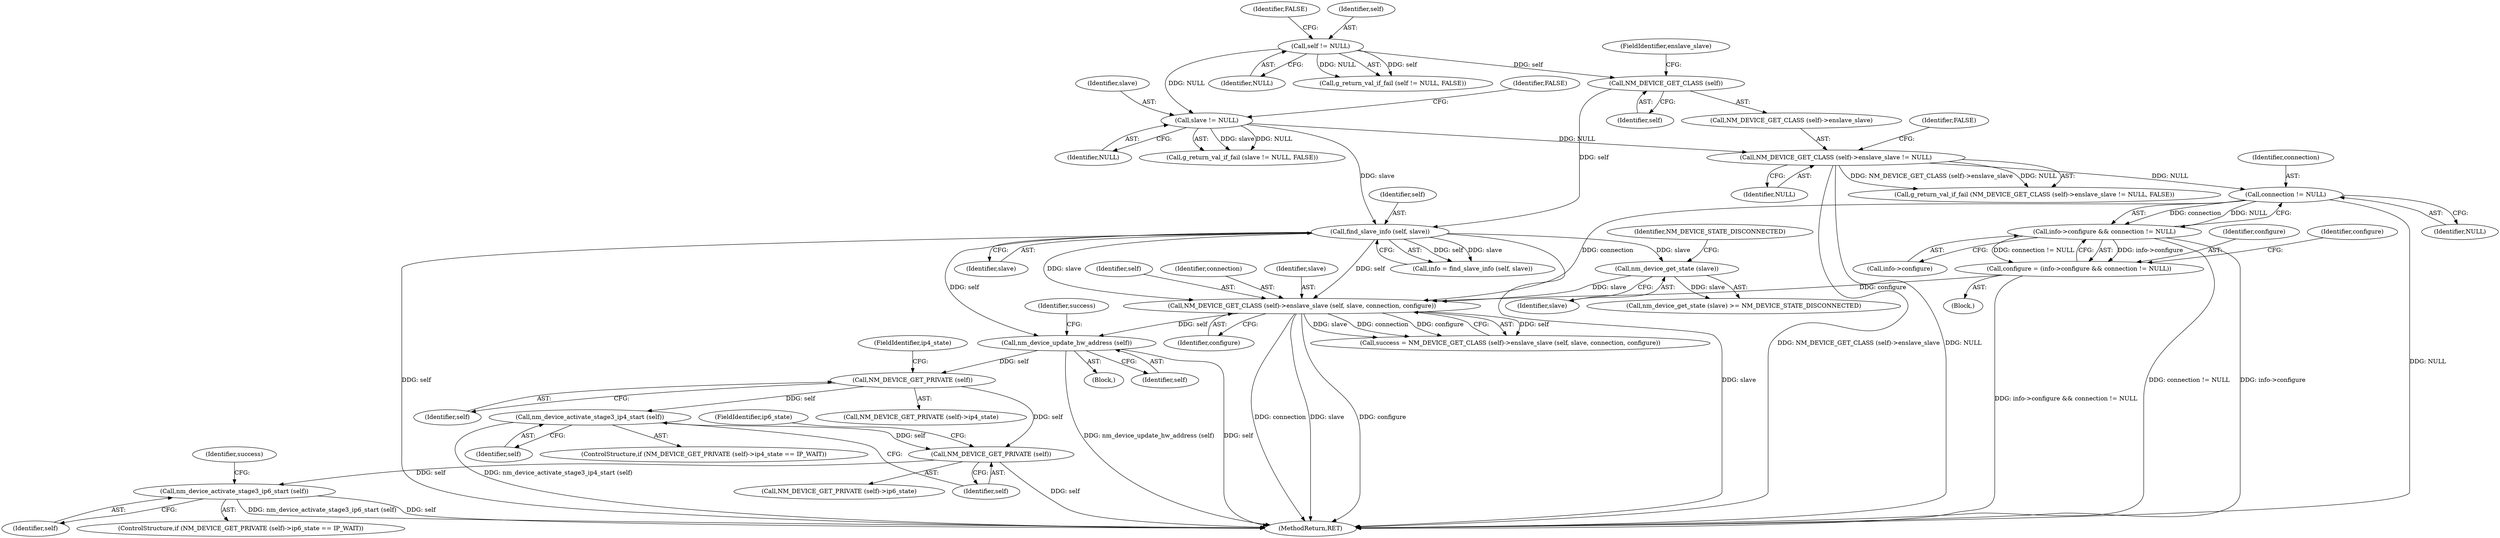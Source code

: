 digraph "0_NetworkManager_d5fc88e573fa58b93034b04d35a2454f5d28cad9@API" {
"1001037" [label="(Call,nm_device_update_hw_address (self))"];
"1000986" [label="(Call,find_slave_info (self, slave))"];
"1000979" [label="(Call,NM_DEVICE_GET_CLASS (self))"];
"1000967" [label="(Call,self != NULL)"];
"1000972" [label="(Call,slave != NULL)"];
"1001022" [label="(Call,NM_DEVICE_GET_CLASS (self)->enslave_slave (self, slave, connection, configure))"];
"1001016" [label="(Call,nm_device_get_state (slave))"];
"1001009" [label="(Call,connection != NULL)"];
"1000977" [label="(Call,NM_DEVICE_GET_CLASS (self)->enslave_slave != NULL)"];
"1001003" [label="(Call,configure = (info->configure && connection != NULL))"];
"1001005" [label="(Call,info->configure && connection != NULL)"];
"1001045" [label="(Call,NM_DEVICE_GET_PRIVATE (self))"];
"1001049" [label="(Call,nm_device_activate_stage3_ip4_start (self))"];
"1001054" [label="(Call,NM_DEVICE_GET_PRIVATE (self))"];
"1001058" [label="(Call,nm_device_activate_stage3_ip6_start (self))"];
"1001002" [label="(Block,)"];
"1001003" [label="(Call,configure = (info->configure && connection != NULL))"];
"1001005" [label="(Call,info->configure && connection != NULL)"];
"1000969" [label="(Identifier,NULL)"];
"1000973" [label="(Identifier,slave)"];
"1001010" [label="(Identifier,connection)"];
"1001004" [label="(Identifier,configure)"];
"1001045" [label="(Call,NM_DEVICE_GET_PRIVATE (self))"];
"1000970" [label="(Identifier,FALSE)"];
"1001047" [label="(FieldIdentifier,ip4_state)"];
"1001017" [label="(Identifier,slave)"];
"1000966" [label="(Call,g_return_val_if_fail (self != NULL, FALSE))"];
"1001051" [label="(ControlStructure,if (NM_DEVICE_GET_PRIVATE (self)->ip6_state == IP_WAIT))"];
"1001009" [label="(Call,connection != NULL)"];
"1000982" [label="(Identifier,NULL)"];
"1000980" [label="(Identifier,self)"];
"1001040" [label="(Identifier,success)"];
"1001013" [label="(Identifier,configure)"];
"1001020" [label="(Call,success = NM_DEVICE_GET_CLASS (self)->enslave_slave (self, slave, connection, configure))"];
"1001049" [label="(Call,nm_device_activate_stage3_ip4_start (self))"];
"1001026" [label="(Identifier,configure)"];
"1001054" [label="(Call,NM_DEVICE_GET_PRIVATE (self))"];
"1001015" [label="(Call,nm_device_get_state (slave) >= NM_DEVICE_STATE_DISCONNECTED)"];
"1001056" [label="(FieldIdentifier,ip6_state)"];
"1000967" [label="(Call,self != NULL)"];
"1001061" [label="(Identifier,success)"];
"1001023" [label="(Identifier,self)"];
"1000968" [label="(Identifier,self)"];
"1000987" [label="(Identifier,self)"];
"1000971" [label="(Call,g_return_val_if_fail (slave != NULL, FALSE))"];
"1001018" [label="(Identifier,NM_DEVICE_STATE_DISCONNECTED)"];
"1000976" [label="(Call,g_return_val_if_fail (NM_DEVICE_GET_CLASS (self)->enslave_slave != NULL, FALSE))"];
"1000986" [label="(Call,find_slave_info (self, slave))"];
"1001022" [label="(Call,NM_DEVICE_GET_CLASS (self)->enslave_slave (self, slave, connection, configure))"];
"1001053" [label="(Call,NM_DEVICE_GET_PRIVATE (self)->ip6_state)"];
"1001058" [label="(Call,nm_device_activate_stage3_ip6_start (self))"];
"1001011" [label="(Identifier,NULL)"];
"1001037" [label="(Call,nm_device_update_hw_address (self))"];
"1001016" [label="(Call,nm_device_get_state (slave))"];
"1000988" [label="(Identifier,slave)"];
"1001006" [label="(Call,info->configure)"];
"1000979" [label="(Call,NM_DEVICE_GET_CLASS (self))"];
"1000984" [label="(Call,info = find_slave_info (self, slave))"];
"1001050" [label="(Identifier,self)"];
"1001038" [label="(Identifier,self)"];
"1000978" [label="(Call,NM_DEVICE_GET_CLASS (self)->enslave_slave)"];
"1001046" [label="(Identifier,self)"];
"1001025" [label="(Identifier,connection)"];
"1000983" [label="(Identifier,FALSE)"];
"1000981" [label="(FieldIdentifier,enslave_slave)"];
"1007368" [label="(MethodReturn,RET)"];
"1001055" [label="(Identifier,self)"];
"1001044" [label="(Call,NM_DEVICE_GET_PRIVATE (self)->ip4_state)"];
"1000959" [label="(Block,)"];
"1001024" [label="(Identifier,slave)"];
"1001042" [label="(ControlStructure,if (NM_DEVICE_GET_PRIVATE (self)->ip4_state == IP_WAIT))"];
"1000975" [label="(Identifier,FALSE)"];
"1000974" [label="(Identifier,NULL)"];
"1000977" [label="(Call,NM_DEVICE_GET_CLASS (self)->enslave_slave != NULL)"];
"1000972" [label="(Call,slave != NULL)"];
"1001059" [label="(Identifier,self)"];
"1001037" -> "1000959"  [label="AST: "];
"1001037" -> "1001038"  [label="CFG: "];
"1001038" -> "1001037"  [label="AST: "];
"1001040" -> "1001037"  [label="CFG: "];
"1001037" -> "1007368"  [label="DDG: self"];
"1001037" -> "1007368"  [label="DDG: nm_device_update_hw_address (self)"];
"1000986" -> "1001037"  [label="DDG: self"];
"1001022" -> "1001037"  [label="DDG: self"];
"1001037" -> "1001045"  [label="DDG: self"];
"1000986" -> "1000984"  [label="AST: "];
"1000986" -> "1000988"  [label="CFG: "];
"1000987" -> "1000986"  [label="AST: "];
"1000988" -> "1000986"  [label="AST: "];
"1000984" -> "1000986"  [label="CFG: "];
"1000986" -> "1007368"  [label="DDG: slave"];
"1000986" -> "1007368"  [label="DDG: self"];
"1000986" -> "1000984"  [label="DDG: self"];
"1000986" -> "1000984"  [label="DDG: slave"];
"1000979" -> "1000986"  [label="DDG: self"];
"1000972" -> "1000986"  [label="DDG: slave"];
"1000986" -> "1001016"  [label="DDG: slave"];
"1000986" -> "1001022"  [label="DDG: self"];
"1000986" -> "1001022"  [label="DDG: slave"];
"1000979" -> "1000978"  [label="AST: "];
"1000979" -> "1000980"  [label="CFG: "];
"1000980" -> "1000979"  [label="AST: "];
"1000981" -> "1000979"  [label="CFG: "];
"1000967" -> "1000979"  [label="DDG: self"];
"1000967" -> "1000966"  [label="AST: "];
"1000967" -> "1000969"  [label="CFG: "];
"1000968" -> "1000967"  [label="AST: "];
"1000969" -> "1000967"  [label="AST: "];
"1000970" -> "1000967"  [label="CFG: "];
"1000967" -> "1000966"  [label="DDG: self"];
"1000967" -> "1000966"  [label="DDG: NULL"];
"1000967" -> "1000972"  [label="DDG: NULL"];
"1000972" -> "1000971"  [label="AST: "];
"1000972" -> "1000974"  [label="CFG: "];
"1000973" -> "1000972"  [label="AST: "];
"1000974" -> "1000972"  [label="AST: "];
"1000975" -> "1000972"  [label="CFG: "];
"1000972" -> "1000971"  [label="DDG: slave"];
"1000972" -> "1000971"  [label="DDG: NULL"];
"1000972" -> "1000977"  [label="DDG: NULL"];
"1001022" -> "1001020"  [label="AST: "];
"1001022" -> "1001026"  [label="CFG: "];
"1001023" -> "1001022"  [label="AST: "];
"1001024" -> "1001022"  [label="AST: "];
"1001025" -> "1001022"  [label="AST: "];
"1001026" -> "1001022"  [label="AST: "];
"1001020" -> "1001022"  [label="CFG: "];
"1001022" -> "1007368"  [label="DDG: slave"];
"1001022" -> "1007368"  [label="DDG: configure"];
"1001022" -> "1007368"  [label="DDG: connection"];
"1001022" -> "1001020"  [label="DDG: self"];
"1001022" -> "1001020"  [label="DDG: slave"];
"1001022" -> "1001020"  [label="DDG: connection"];
"1001022" -> "1001020"  [label="DDG: configure"];
"1001016" -> "1001022"  [label="DDG: slave"];
"1001009" -> "1001022"  [label="DDG: connection"];
"1001003" -> "1001022"  [label="DDG: configure"];
"1001016" -> "1001015"  [label="AST: "];
"1001016" -> "1001017"  [label="CFG: "];
"1001017" -> "1001016"  [label="AST: "];
"1001018" -> "1001016"  [label="CFG: "];
"1001016" -> "1001015"  [label="DDG: slave"];
"1001009" -> "1001005"  [label="AST: "];
"1001009" -> "1001011"  [label="CFG: "];
"1001010" -> "1001009"  [label="AST: "];
"1001011" -> "1001009"  [label="AST: "];
"1001005" -> "1001009"  [label="CFG: "];
"1001009" -> "1007368"  [label="DDG: NULL"];
"1001009" -> "1001005"  [label="DDG: connection"];
"1001009" -> "1001005"  [label="DDG: NULL"];
"1000977" -> "1001009"  [label="DDG: NULL"];
"1000977" -> "1000976"  [label="AST: "];
"1000977" -> "1000982"  [label="CFG: "];
"1000978" -> "1000977"  [label="AST: "];
"1000982" -> "1000977"  [label="AST: "];
"1000983" -> "1000977"  [label="CFG: "];
"1000977" -> "1007368"  [label="DDG: NULL"];
"1000977" -> "1007368"  [label="DDG: NM_DEVICE_GET_CLASS (self)->enslave_slave"];
"1000977" -> "1000976"  [label="DDG: NM_DEVICE_GET_CLASS (self)->enslave_slave"];
"1000977" -> "1000976"  [label="DDG: NULL"];
"1001003" -> "1001002"  [label="AST: "];
"1001003" -> "1001005"  [label="CFG: "];
"1001004" -> "1001003"  [label="AST: "];
"1001005" -> "1001003"  [label="AST: "];
"1001013" -> "1001003"  [label="CFG: "];
"1001003" -> "1007368"  [label="DDG: info->configure && connection != NULL"];
"1001005" -> "1001003"  [label="DDG: info->configure"];
"1001005" -> "1001003"  [label="DDG: connection != NULL"];
"1001005" -> "1001006"  [label="CFG: "];
"1001006" -> "1001005"  [label="AST: "];
"1001005" -> "1007368"  [label="DDG: connection != NULL"];
"1001005" -> "1007368"  [label="DDG: info->configure"];
"1001045" -> "1001044"  [label="AST: "];
"1001045" -> "1001046"  [label="CFG: "];
"1001046" -> "1001045"  [label="AST: "];
"1001047" -> "1001045"  [label="CFG: "];
"1001045" -> "1001049"  [label="DDG: self"];
"1001045" -> "1001054"  [label="DDG: self"];
"1001049" -> "1001042"  [label="AST: "];
"1001049" -> "1001050"  [label="CFG: "];
"1001050" -> "1001049"  [label="AST: "];
"1001055" -> "1001049"  [label="CFG: "];
"1001049" -> "1007368"  [label="DDG: nm_device_activate_stage3_ip4_start (self)"];
"1001049" -> "1001054"  [label="DDG: self"];
"1001054" -> "1001053"  [label="AST: "];
"1001054" -> "1001055"  [label="CFG: "];
"1001055" -> "1001054"  [label="AST: "];
"1001056" -> "1001054"  [label="CFG: "];
"1001054" -> "1007368"  [label="DDG: self"];
"1001054" -> "1001058"  [label="DDG: self"];
"1001058" -> "1001051"  [label="AST: "];
"1001058" -> "1001059"  [label="CFG: "];
"1001059" -> "1001058"  [label="AST: "];
"1001061" -> "1001058"  [label="CFG: "];
"1001058" -> "1007368"  [label="DDG: nm_device_activate_stage3_ip6_start (self)"];
"1001058" -> "1007368"  [label="DDG: self"];
}
